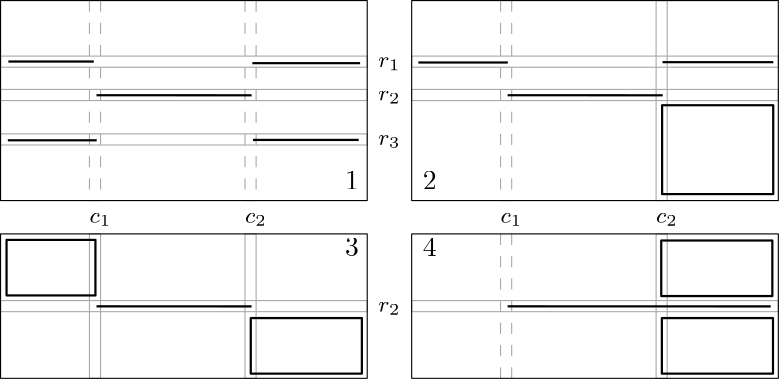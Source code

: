 <?xml version="1.0"?>
<!DOCTYPE ipe SYSTEM "ipe.dtd">
<ipe version="70005" creator="Ipe 7.1.4">
<info created="D:20170211135034" modified="D:20170423165604"/>
<ipestyle name="basic">
<symbol name="arrow/arc(spx)">
<path stroke="sym-stroke" fill="sym-stroke" pen="sym-pen">
0 0 m
-1 0.333 l
-1 -0.333 l
h
</path>
</symbol>
<symbol name="arrow/farc(spx)">
<path stroke="sym-stroke" fill="white" pen="sym-pen">
0 0 m
-1 0.333 l
-1 -0.333 l
h
</path>
</symbol>
<symbol name="arrow/ptarc(spx)">
<path stroke="sym-stroke" fill="sym-stroke" pen="sym-pen">
0 0 m
-1 0.333 l
-0.8 0 l
-1 -0.333 l
h
</path>
</symbol>
<symbol name="arrow/fptarc(spx)">
<path stroke="sym-stroke" fill="white" pen="sym-pen">
0 0 m
-1 0.333 l
-0.8 0 l
-1 -0.333 l
h
</path>
</symbol>
<symbol name="mark/circle(sx)" transformations="translations">
<path fill="sym-stroke">
0.6 0 0 0.6 0 0 e
0.4 0 0 0.4 0 0 e
</path>
</symbol>
<symbol name="mark/disk(sx)" transformations="translations">
<path fill="sym-stroke">
0.6 0 0 0.6 0 0 e
</path>
</symbol>
<symbol name="mark/fdisk(sfx)" transformations="translations">
<group>
<path fill="sym-fill">
0.5 0 0 0.5 0 0 e
</path>
<path fill="sym-stroke" fillrule="eofill">
0.6 0 0 0.6 0 0 e
0.4 0 0 0.4 0 0 e
</path>
</group>
</symbol>
<symbol name="mark/box(sx)" transformations="translations">
<path fill="sym-stroke" fillrule="eofill">
-0.6 -0.6 m
0.6 -0.6 l
0.6 0.6 l
-0.6 0.6 l
h
-0.4 -0.4 m
0.4 -0.4 l
0.4 0.4 l
-0.4 0.4 l
h
</path>
</symbol>
<symbol name="mark/square(sx)" transformations="translations">
<path fill="sym-stroke">
-0.6 -0.6 m
0.6 -0.6 l
0.6 0.6 l
-0.6 0.6 l
h
</path>
</symbol>
<symbol name="mark/fsquare(sfx)" transformations="translations">
<group>
<path fill="sym-fill">
-0.5 -0.5 m
0.5 -0.5 l
0.5 0.5 l
-0.5 0.5 l
h
</path>
<path fill="sym-stroke" fillrule="eofill">
-0.6 -0.6 m
0.6 -0.6 l
0.6 0.6 l
-0.6 0.6 l
h
-0.4 -0.4 m
0.4 -0.4 l
0.4 0.4 l
-0.4 0.4 l
h
</path>
</group>
</symbol>
<symbol name="mark/cross(sx)" transformations="translations">
<group>
<path fill="sym-stroke">
-0.43 -0.57 m
0.57 0.43 l
0.43 0.57 l
-0.57 -0.43 l
h
</path>
<path fill="sym-stroke">
-0.43 0.57 m
0.57 -0.43 l
0.43 -0.57 l
-0.57 0.43 l
h
</path>
</group>
</symbol>
<symbol name="arrow/fnormal(spx)">
<path stroke="sym-stroke" fill="white" pen="sym-pen">
0 0 m
-1 0.333 l
-1 -0.333 l
h
</path>
</symbol>
<symbol name="arrow/pointed(spx)">
<path stroke="sym-stroke" fill="sym-stroke" pen="sym-pen">
0 0 m
-1 0.333 l
-0.8 0 l
-1 -0.333 l
h
</path>
</symbol>
<symbol name="arrow/fpointed(spx)">
<path stroke="sym-stroke" fill="white" pen="sym-pen">
0 0 m
-1 0.333 l
-0.8 0 l
-1 -0.333 l
h
</path>
</symbol>
<symbol name="arrow/linear(spx)">
<path stroke="sym-stroke" pen="sym-pen">
-1 0.333 m
0 0 l
-1 -0.333 l
</path>
</symbol>
<symbol name="arrow/fdouble(spx)">
<path stroke="sym-stroke" fill="white" pen="sym-pen">
0 0 m
-1 0.333 l
-1 -0.333 l
h
-1 0 m
-2 0.333 l
-2 -0.333 l
h
</path>
</symbol>
<symbol name="arrow/double(spx)">
<path stroke="sym-stroke" fill="sym-stroke" pen="sym-pen">
0 0 m
-1 0.333 l
-1 -0.333 l
h
-1 0 m
-2 0.333 l
-2 -0.333 l
h
</path>
</symbol>
<pen name="heavier" value="0.8"/>
<pen name="fat" value="1.2"/>
<pen name="ultrafat" value="2"/>
<symbolsize name="large" value="5"/>
<symbolsize name="small" value="2"/>
<symbolsize name="tiny" value="1.1"/>
<arrowsize name="large" value="10"/>
<arrowsize name="small" value="5"/>
<arrowsize name="tiny" value="3"/>
<color name="red" value="1 0 0"/>
<color name="green" value="0 1 0"/>
<color name="blue" value="0 0 1"/>
<color name="yellow" value="1 1 0"/>
<color name="orange" value="1 0.647 0"/>
<color name="gold" value="1 0.843 0"/>
<color name="purple" value="0.627 0.125 0.941"/>
<color name="gray" value="0.745"/>
<color name="brown" value="0.647 0.165 0.165"/>
<color name="navy" value="0 0 0.502"/>
<color name="pink" value="1 0.753 0.796"/>
<color name="seagreen" value="0.18 0.545 0.341"/>
<color name="turquoise" value="0.251 0.878 0.816"/>
<color name="violet" value="0.933 0.51 0.933"/>
<color name="darkblue" value="0 0 0.545"/>
<color name="darkcyan" value="0 0.545 0.545"/>
<color name="darkgray" value="0.663"/>
<color name="darkgreen" value="0 0.392 0"/>
<color name="darkmagenta" value="0.545 0 0.545"/>
<color name="darkorange" value="1 0.549 0"/>
<color name="darkred" value="0.545 0 0"/>
<color name="lightblue" value="0.678 0.847 0.902"/>
<color name="lightcyan" value="0.878 1 1"/>
<color name="lightgray" value="0.827"/>
<color name="lightgreen" value="0.565 0.933 0.565"/>
<color name="lightyellow" value="1 1 0.878"/>
<dashstyle name="dashed" value="[4] 0"/>
<dashstyle name="dotted" value="[1 3] 0"/>
<dashstyle name="dash dotted" value="[4 2 1 2] 0"/>
<dashstyle name="dash dot dotted" value="[4 2 1 2 1 2] 0"/>
<textsize name="large" value="\large"/>
<textsize name="small" value="\small"/>
<textsize name="tiny" value="\tiny"/>
<textsize name="Large" value="\Large"/>
<textsize name="LARGE" value="\LARGE"/>
<textsize name="huge" value="\huge"/>
<textsize name="Huge" value="\Huge"/>
<textsize name="footnote" value="\footnotesize"/>
<textstyle name="center" begin="\begin{center}" end="\end{center}"/>
<textstyle name="itemize" begin="\begin{itemize}" end="\end{itemize}"/>
<textstyle name="item" begin="\begin{itemize}\item{}" end="\end{itemize}"/>
<gridsize name="4 pts" value="4"/>
<gridsize name="8 pts (~3 mm)" value="8"/>
<gridsize name="16 pts (~6 mm)" value="16"/>
<gridsize name="32 pts (~12 mm)" value="32"/>
<gridsize name="10 pts (~3.5 mm)" value="10"/>
<gridsize name="20 pts (~7 mm)" value="20"/>
<gridsize name="14 pts (~5 mm)" value="14"/>
<gridsize name="28 pts (~10 mm)" value="28"/>
<gridsize name="56 pts (~20 mm)" value="56"/>
<anglesize name="90 deg" value="90"/>
<anglesize name="60 deg" value="60"/>
<anglesize name="45 deg" value="45"/>
<anglesize name="30 deg" value="30"/>
<anglesize name="22.5 deg" value="22.5"/>
<opacity name="10%" value="0.1"/>
<opacity name="30%" value="0.3"/>
<opacity name="50%" value="0.5"/>
<opacity name="75%" value="0.75"/>
<tiling name="falling" angle="-60" step="4" width="1"/>
<tiling name="rising" angle="30" step="4" width="1"/>
</ipestyle>
<page>
<layer name="alpha"/>
<layer name="beta"/>
<view layers="alpha beta" active="alpha"/>
<path layer="beta" stroke="darkgray" dash="dashed">
36 840 m
36 768 l
40 768 l
40 840 l
h
</path>
<path stroke="darkgray" dash="dashed">
92 840 m
92 768 l
96 768 l
96 840 l
h
</path>
<text layer="alpha" transformations="translations" pos="36 760" stroke="black" type="label" width="7.819" height="3.439" depth="1.1" valign="baseline" size="footnote">$c_1$</text>
<text transformations="translations" pos="92 760" stroke="black" type="label" width="7.819" height="3.439" depth="1.1" valign="baseline" size="footnote">$c_2$</text>
<path layer="beta" stroke="darkgray">
4 808 m
4 804 l
136 804 l
136 808 l
h
</path>
<path stroke="darkgray">
4 820 m
4 816 l
136 816 l
136 820 l
h
</path>
<path stroke="darkgray">
4 792 m
4 788 l
136 788 l
136 792 l
h
</path>
<path layer="alpha" stroke="black">
136 768 m
136 840 l
4 840 l
4 768 l
h
</path>
<text transformations="translations" pos="140 816" stroke="black" type="label" width="7.972" height="3.439" depth="1.1" valign="baseline" size="footnote">$r_1$</text>
<text transformations="translations" pos="140 804" stroke="black" type="label" width="7.972" height="3.439" depth="1.1" valign="baseline" size="footnote">$r_2$</text>
<text transformations="translations" pos="140 788" stroke="black" type="label" width="7.972" height="3.439" depth="1.1" valign="baseline" size="footnote">$r_3$</text>
<path matrix="0.930677 -0.0004455 -0.00038245 -1.0841 5.34425 1681.89" stroke="black" pen="heavier">
36 808 m
96 808 l
96 808 l
</path>
<path matrix="1.09828 0 0 1 -6.3643 -1.95456" stroke="black" pen="heavier">
40 820 m
12 820 l
</path>
<path matrix="1.07751 0 0 1 -4.48483 -2.53516" stroke="black" pen="heavier">
92 820 m
128 820 l
</path>
<path matrix="1.35851 0 0 4.51153 -30.0975 -2783.31" stroke="black" pen="heavier">
92 792 m
120 792 l
</path>
<path matrix="1 0 0 1 -1.38281 -2.30469" stroke="black" pen="heavier">
40 792 m
8 792 l
</path>
<path matrix="1 0 0 1 148 0" stroke="darkgray" dash="dashed">
36 840 m
36 768 l
40 768 l
40 840 l
h
</path>
<path matrix="1 0 0 1 148 0" stroke="darkgray">
92 840 m
92 768 l
96 768 l
96 840 l
h
</path>
<path matrix="1 0 0 1 148 0" stroke="darkgray">
4 808 m
4 804 l
136 804 l
136 808 l
h
</path>
<path matrix="1 0 0 1 148 0" stroke="darkgray">
4 820 m
4 816 l
136 816 l
136 820 l
h
</path>
<path matrix="1 0 0 1 148 0" stroke="black">
136 768 m
136 840 l
4 840 l
4 768 l
h
</path>
<path matrix="1 0 0 0.722222 0 149.333" stroke="darkgray">
36 840 m
36 768 l
40 768 l
40 840 l
h
</path>
<path matrix="1 0 0 0.722222 0 149.333" stroke="darkgray">
92 840 m
92 768 l
96 768 l
96 840 l
h
</path>
<path matrix="1 0 0 1 0 -76" stroke="darkgray">
4 808 m
4 804 l
136 804 l
136 808 l
h
</path>
<path matrix="1 0 0 0.722222 0 149.333" stroke="black">
136 768 m
136 840 l
4 840 l
4 768 l
h
</path>
<path matrix="1 0 0 0.722222 148 149.333" stroke="darkgray" dash="dashed">
36 840 m
36 768 l
40 768 l
40 840 l
h
</path>
<path matrix="1 0 0 0.722222 148 149.333" stroke="darkgray">
92 840 m
92 768 l
96 768 l
96 840 l
h
</path>
<path matrix="1 0 0 1 148 -76" stroke="darkgray">
4 808 m
4 804 l
136 804 l
136 808 l
h
</path>
<path matrix="1 0 0 0.722222 148 149.333" stroke="black">
136 768 m
136 840 l
4 840 l
4 768 l
h
</path>
<text matrix="1 0 0 1 0 -76" transformations="translations" pos="140 804" stroke="black" type="label" width="7.972" height="3.439" depth="1.1" valign="baseline" size="footnote">$r_2$</text>
<text transformations="translations" pos="184 760" stroke="black" type="label" width="7.819" height="3.439" depth="1.1" valign="baseline" size="footnote">$c_1$</text>
<text transformations="translations" pos="240 760" stroke="black" type="label" width="7.819" height="3.439" depth="1.1" valign="baseline" size="footnote">$c_2$</text>
<path matrix="0.930677 -0.0004455 -0.00038245 -1.0841 153.344 1681.89" stroke="black" pen="heavier">
36 808 m
96 808 l
96 808 l
</path>
<path matrix="1.15028 0 0 1 140.606 -2.30469" stroke="black" pen="heavier">
40 820 m
12 820 l
</path>
<path matrix="1.1081 0 0 1 140.351 -2.18503" stroke="black" pen="heavier">
92 820 m
128 820 l
</path>
<path matrix="0.930677 -0.0004455 -0.00038245 -1.0841 5.34425 1605.89" stroke="black" pen="heavier">
36 808 m
96 808 l
96 808 l
</path>
<path matrix="1.57855 -0.0004455 -0.00064868 -1.0841 130.236 1605.89" stroke="black" pen="heavier">
36 808 m
96 808 l
96 808 l
</path>
<path matrix="1 0 0 1 150.074 -66.3047" stroke="black" pen="heavier">
92 792 m
92 772 l
132 772 l
132 792 l
h
</path>
<path matrix="1 0 0 1 2.074 -66.3047" stroke="black" pen="heavier">
92 792 m
92 772 l
132 772 l
132 792 l
h
</path>
<path matrix="1 0 0 1 -1.84375 1.84375" stroke="black" pen="heavier">
40 732 m
40 752 l
8 752 l
8 732 l
h
</path>
<path matrix="1 0 0 1 1.84375 1.61328" stroke="black" pen="heavier">
240 732 m
240 752 l
280 752 l
280 732 l
h
</path>
<text transformations="translations" pos="128 772" stroke="black" type="label" width="4.981" height="6.42" depth="0" valign="baseline">1</text>
<text transformations="translations" pos="156 772" stroke="black" type="label" width="4.981" height="6.42" depth="0" valign="baseline">2</text>
<text transformations="translations" pos="128 748" stroke="black" type="label" width="4.981" height="6.42" depth="0" valign="baseline">3</text>
<text transformations="translations" pos="156 748" stroke="black" type="label" width="4.981" height="6.42" depth="0" valign="baseline">4</text>
<path matrix="1 0 0 1 2.15966 -1.67973" stroke="black" pen="heavier">
240 804 m
240 772 l
280 772 l
280 804 l
h
</path>
</page>
</ipe>
